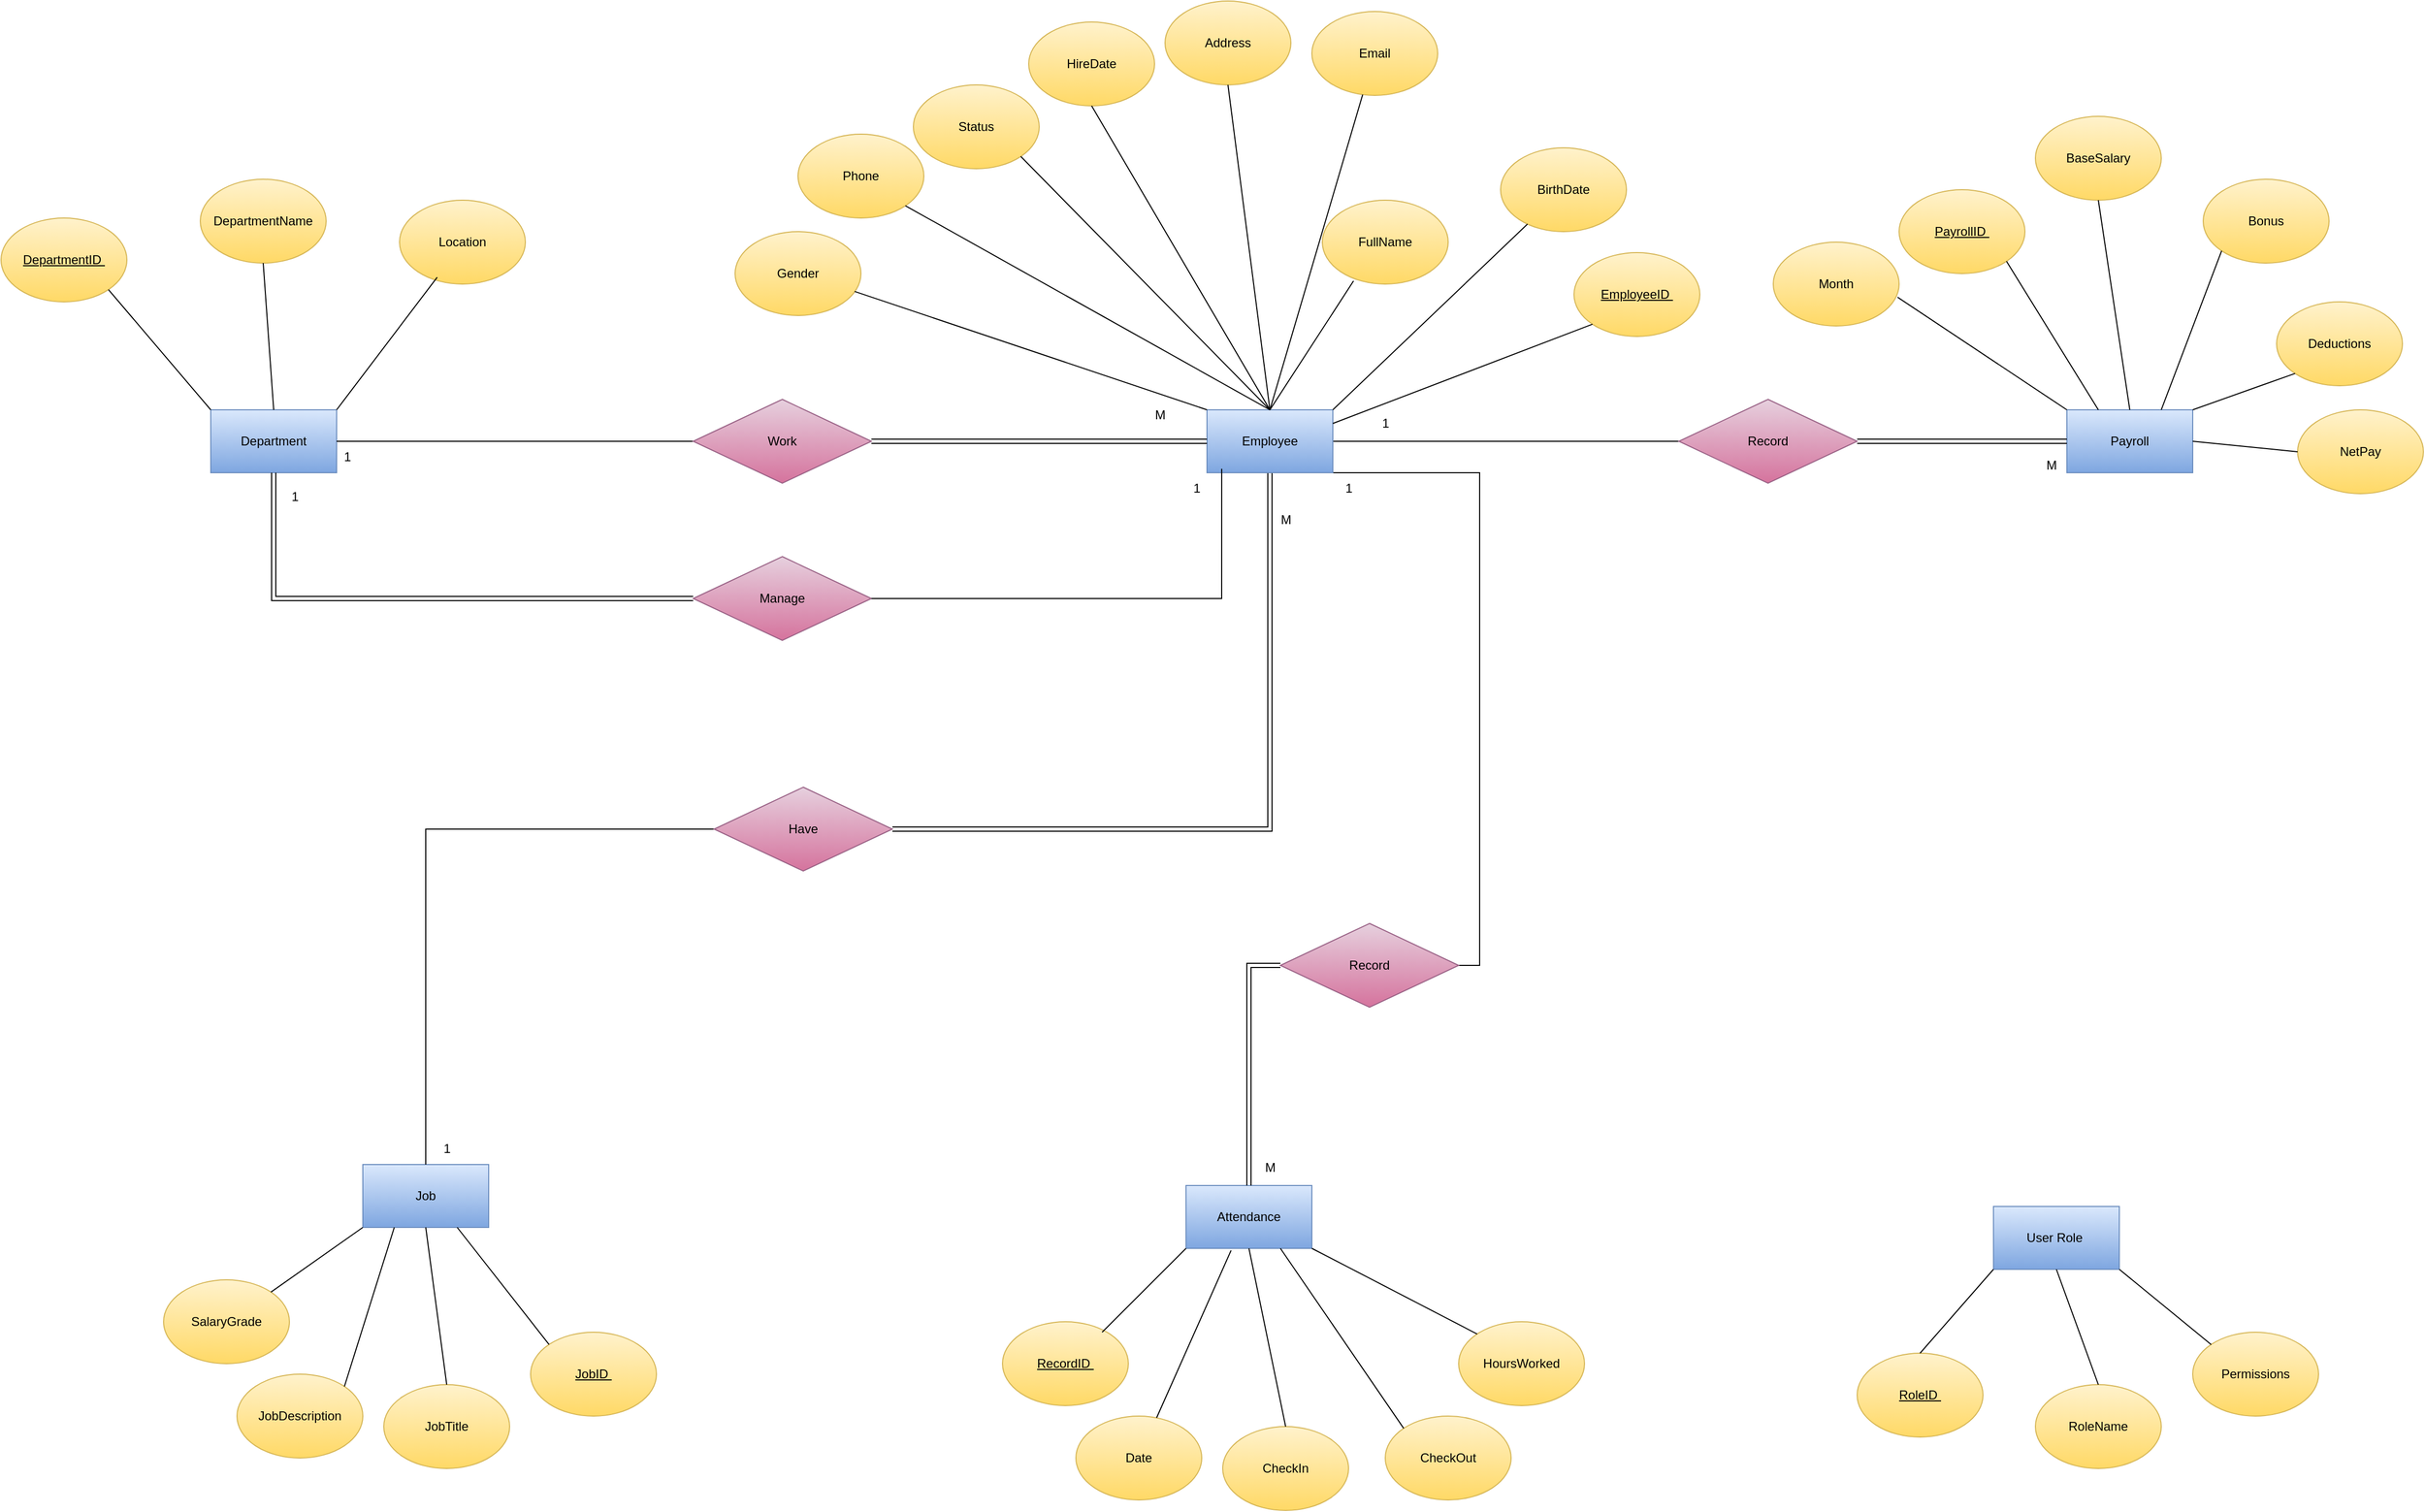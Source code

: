 <mxfile version="27.2.0">
  <diagram name="Page-1" id="N3W_i5L6D-qlNdrxtZVG">
    <mxGraphModel dx="2907" dy="2264" grid="1" gridSize="10" guides="1" tooltips="1" connect="1" arrows="1" fold="1" page="1" pageScale="1" pageWidth="1169" pageHeight="827" math="0" shadow="0">
      <root>
        <mxCell id="0" />
        <mxCell id="1" parent="0" />
        <mxCell id="7IlmooSSiK_K_cPt-GnD-105" style="edgeStyle=orthogonalEdgeStyle;rounded=0;orthogonalLoop=1;jettySize=auto;html=1;exitX=0.5;exitY=1;exitDx=0;exitDy=0;entryX=1;entryY=0.5;entryDx=0;entryDy=0;shape=link;" edge="1" parent="1" source="7IlmooSSiK_K_cPt-GnD-2" target="7IlmooSSiK_K_cPt-GnD-104">
          <mxGeometry relative="1" as="geometry">
            <Array as="points">
              <mxPoint x="1230" y="60" />
            </Array>
          </mxGeometry>
        </mxCell>
        <mxCell id="7IlmooSSiK_K_cPt-GnD-119" style="edgeStyle=orthogonalEdgeStyle;rounded=0;orthogonalLoop=1;jettySize=auto;html=1;exitX=1;exitY=0.5;exitDx=0;exitDy=0;entryX=1;entryY=0.5;entryDx=0;entryDy=0;endArrow=none;endFill=0;" edge="1" parent="1" source="7IlmooSSiK_K_cPt-GnD-2" target="7IlmooSSiK_K_cPt-GnD-118">
          <mxGeometry relative="1" as="geometry">
            <Array as="points">
              <mxPoint x="1290" y="-280" />
              <mxPoint x="1430" y="-280" />
              <mxPoint x="1430" y="190" />
            </Array>
          </mxGeometry>
        </mxCell>
        <mxCell id="7IlmooSSiK_K_cPt-GnD-125" style="edgeStyle=orthogonalEdgeStyle;rounded=0;orthogonalLoop=1;jettySize=auto;html=1;exitX=1;exitY=0.5;exitDx=0;exitDy=0;entryX=0;entryY=0.5;entryDx=0;entryDy=0;endArrow=none;endFill=0;" edge="1" parent="1" source="7IlmooSSiK_K_cPt-GnD-2" target="7IlmooSSiK_K_cPt-GnD-124">
          <mxGeometry relative="1" as="geometry" />
        </mxCell>
        <mxCell id="7IlmooSSiK_K_cPt-GnD-2" value="Employee" style="rounded=0;whiteSpace=wrap;html=1;fillColor=#dae8fc;strokeColor=#6c8ebf;gradientColor=#7ea6e0;" vertex="1" parent="1">
          <mxGeometry x="1170" y="-340" width="120" height="60" as="geometry" />
        </mxCell>
        <mxCell id="7IlmooSSiK_K_cPt-GnD-3" value="Department" style="rounded=0;whiteSpace=wrap;html=1;fillColor=#dae8fc;gradientColor=#7ea6e0;strokeColor=#6c8ebf;" vertex="1" parent="1">
          <mxGeometry x="220" y="-340" width="120" height="60" as="geometry" />
        </mxCell>
        <mxCell id="7IlmooSSiK_K_cPt-GnD-4" value="Payroll" style="rounded=0;whiteSpace=wrap;html=1;fillColor=#dae8fc;gradientColor=#7ea6e0;strokeColor=#6c8ebf;" vertex="1" parent="1">
          <mxGeometry x="1990" y="-340" width="120" height="60" as="geometry" />
        </mxCell>
        <mxCell id="7IlmooSSiK_K_cPt-GnD-8" value="User Role&amp;nbsp;" style="rounded=0;whiteSpace=wrap;html=1;fillColor=#dae8fc;gradientColor=#7ea6e0;strokeColor=#6c8ebf;" vertex="1" parent="1">
          <mxGeometry x="1920" y="420" width="120" height="60" as="geometry" />
        </mxCell>
        <mxCell id="7IlmooSSiK_K_cPt-GnD-9" value="Job" style="rounded=0;whiteSpace=wrap;html=1;fillColor=#dae8fc;gradientColor=#7ea6e0;strokeColor=#6c8ebf;" vertex="1" parent="1">
          <mxGeometry x="365" y="380" width="120" height="60" as="geometry" />
        </mxCell>
        <mxCell id="7IlmooSSiK_K_cPt-GnD-10" value="Attendance" style="rounded=0;whiteSpace=wrap;html=1;fillColor=#dae8fc;gradientColor=#7ea6e0;strokeColor=#6c8ebf;" vertex="1" parent="1">
          <mxGeometry x="1150" y="400" width="120" height="60" as="geometry" />
        </mxCell>
        <mxCell id="7IlmooSSiK_K_cPt-GnD-12" value="&lt;span style=&quot;text-wrap-mode: nowrap;&quot;&gt;Email&lt;/span&gt;" style="ellipse;whiteSpace=wrap;html=1;fillColor=#fff2cc;gradientColor=#ffd966;strokeColor=#d6b656;" vertex="1" parent="1">
          <mxGeometry x="1270" y="-720" width="120" height="80" as="geometry" />
        </mxCell>
        <mxCell id="7IlmooSSiK_K_cPt-GnD-13" value="&lt;span style=&quot;text-wrap-mode: nowrap;&quot;&gt;HireDate&lt;/span&gt;" style="ellipse;whiteSpace=wrap;html=1;fillColor=#fff2cc;gradientColor=#ffd966;strokeColor=#d6b656;" vertex="1" parent="1">
          <mxGeometry x="1000" y="-710" width="120" height="80" as="geometry" />
        </mxCell>
        <mxCell id="7IlmooSSiK_K_cPt-GnD-14" value="&lt;span style=&quot;text-wrap-mode: nowrap;&quot;&gt;BirthDate&lt;/span&gt;" style="ellipse;whiteSpace=wrap;html=1;fillColor=#fff2cc;gradientColor=#ffd966;strokeColor=#d6b656;" vertex="1" parent="1">
          <mxGeometry x="1450" y="-590" width="120" height="80" as="geometry" />
        </mxCell>
        <mxCell id="7IlmooSSiK_K_cPt-GnD-15" value="&lt;span style=&quot;text-wrap-mode: nowrap;&quot;&gt;Address&lt;/span&gt;" style="ellipse;whiteSpace=wrap;html=1;fillColor=#fff2cc;gradientColor=#ffd966;strokeColor=#d6b656;" vertex="1" parent="1">
          <mxGeometry x="1130" y="-730" width="120" height="80" as="geometry" />
        </mxCell>
        <mxCell id="7IlmooSSiK_K_cPt-GnD-17" value="&lt;span style=&quot;text-wrap-mode: nowrap;&quot;&gt;&lt;u&gt;EmployeeID&amp;nbsp;&lt;/u&gt;&lt;/span&gt;" style="ellipse;whiteSpace=wrap;html=1;fillColor=#fff2cc;gradientColor=#ffd966;strokeColor=#d6b656;" vertex="1" parent="1">
          <mxGeometry x="1520" y="-490" width="120" height="80" as="geometry" />
        </mxCell>
        <mxCell id="7IlmooSSiK_K_cPt-GnD-18" value="&lt;span style=&quot;text-wrap-mode: nowrap;&quot;&gt;Phone&lt;/span&gt;" style="ellipse;whiteSpace=wrap;html=1;fillColor=#fff2cc;gradientColor=#ffd966;strokeColor=#d6b656;" vertex="1" parent="1">
          <mxGeometry x="780" y="-603" width="120" height="80" as="geometry" />
        </mxCell>
        <mxCell id="7IlmooSSiK_K_cPt-GnD-19" value="&lt;span style=&quot;text-wrap-mode: nowrap;&quot;&gt;FullName&lt;/span&gt;" style="ellipse;whiteSpace=wrap;html=1;fillColor=#fff2cc;gradientColor=#ffd966;strokeColor=#d6b656;" vertex="1" parent="1">
          <mxGeometry x="1280" y="-540" width="120" height="80" as="geometry" />
        </mxCell>
        <mxCell id="7IlmooSSiK_K_cPt-GnD-20" value="&lt;span style=&quot;text-wrap-mode: nowrap;&quot;&gt;Gender&lt;/span&gt;" style="ellipse;whiteSpace=wrap;html=1;fillColor=#fff2cc;gradientColor=#ffd966;strokeColor=#d6b656;" vertex="1" parent="1">
          <mxGeometry x="720" y="-510" width="120" height="80" as="geometry" />
        </mxCell>
        <mxCell id="7IlmooSSiK_K_cPt-GnD-22" value="&lt;span style=&quot;text-wrap-mode: nowrap;&quot;&gt;Status&lt;/span&gt;" style="ellipse;whiteSpace=wrap;html=1;fillColor=#fff2cc;gradientColor=#ffd966;strokeColor=#d6b656;" vertex="1" parent="1">
          <mxGeometry x="890" y="-650" width="120" height="80" as="geometry" />
        </mxCell>
        <mxCell id="7IlmooSSiK_K_cPt-GnD-24" value="" style="endArrow=none;html=1;rounded=0;entryX=0.248;entryY=0.963;entryDx=0;entryDy=0;exitX=0.5;exitY=0;exitDx=0;exitDy=0;entryPerimeter=0;" edge="1" parent="1" source="7IlmooSSiK_K_cPt-GnD-2" target="7IlmooSSiK_K_cPt-GnD-19">
          <mxGeometry width="50" height="50" relative="1" as="geometry">
            <mxPoint x="1300" y="-260" as="sourcePoint" />
            <mxPoint x="1350" y="-310" as="targetPoint" />
          </mxGeometry>
        </mxCell>
        <mxCell id="7IlmooSSiK_K_cPt-GnD-25" value="" style="endArrow=none;html=1;rounded=0;entryX=0;entryY=1;entryDx=0;entryDy=0;exitX=0.5;exitY=0;exitDx=0;exitDy=0;" edge="1" parent="1" target="7IlmooSSiK_K_cPt-GnD-17">
          <mxGeometry width="50" height="50" relative="1" as="geometry">
            <mxPoint x="1290" y="-327" as="sourcePoint" />
            <mxPoint x="1340" y="-430" as="targetPoint" />
          </mxGeometry>
        </mxCell>
        <mxCell id="7IlmooSSiK_K_cPt-GnD-26" value="" style="endArrow=none;html=1;rounded=0;exitX=1;exitY=0;exitDx=0;exitDy=0;" edge="1" parent="1" source="7IlmooSSiK_K_cPt-GnD-2" target="7IlmooSSiK_K_cPt-GnD-14">
          <mxGeometry width="50" height="50" relative="1" as="geometry">
            <mxPoint x="1300" y="-337" as="sourcePoint" />
            <mxPoint x="1350" y="-440" as="targetPoint" />
          </mxGeometry>
        </mxCell>
        <mxCell id="7IlmooSSiK_K_cPt-GnD-28" value="" style="endArrow=none;html=1;rounded=0;exitX=0.5;exitY=0;exitDx=0;exitDy=0;" edge="1" parent="1" source="7IlmooSSiK_K_cPt-GnD-2" target="7IlmooSSiK_K_cPt-GnD-12">
          <mxGeometry width="50" height="50" relative="1" as="geometry">
            <mxPoint x="1200" y="-340" as="sourcePoint" />
            <mxPoint x="1260" y="-400" as="targetPoint" />
          </mxGeometry>
        </mxCell>
        <mxCell id="7IlmooSSiK_K_cPt-GnD-29" value="" style="endArrow=none;html=1;rounded=0;entryX=0.5;entryY=1;entryDx=0;entryDy=0;exitX=0.5;exitY=0;exitDx=0;exitDy=0;" edge="1" parent="1" source="7IlmooSSiK_K_cPt-GnD-2" target="7IlmooSSiK_K_cPt-GnD-15">
          <mxGeometry width="50" height="50" relative="1" as="geometry">
            <mxPoint x="1230" y="13" as="sourcePoint" />
            <mxPoint x="1280" y="-90" as="targetPoint" />
          </mxGeometry>
        </mxCell>
        <mxCell id="7IlmooSSiK_K_cPt-GnD-30" value="" style="endArrow=none;html=1;rounded=0;entryX=0.5;entryY=1;entryDx=0;entryDy=0;exitX=0.5;exitY=0;exitDx=0;exitDy=0;" edge="1" parent="1" source="7IlmooSSiK_K_cPt-GnD-2" target="7IlmooSSiK_K_cPt-GnD-13">
          <mxGeometry width="50" height="50" relative="1" as="geometry">
            <mxPoint x="1230" y="-350" as="sourcePoint" />
            <mxPoint x="1290" y="-80" as="targetPoint" />
          </mxGeometry>
        </mxCell>
        <mxCell id="7IlmooSSiK_K_cPt-GnD-31" value="" style="endArrow=none;html=1;rounded=0;entryX=0.5;entryY=0;entryDx=0;entryDy=0;exitX=1;exitY=1;exitDx=0;exitDy=0;" edge="1" parent="1" source="7IlmooSSiK_K_cPt-GnD-22" target="7IlmooSSiK_K_cPt-GnD-2">
          <mxGeometry width="50" height="50" relative="1" as="geometry">
            <mxPoint x="1120" y="-147" as="sourcePoint" />
            <mxPoint x="1170" y="-250" as="targetPoint" />
          </mxGeometry>
        </mxCell>
        <mxCell id="7IlmooSSiK_K_cPt-GnD-33" value="" style="endArrow=none;html=1;rounded=0;entryX=0.5;entryY=0;entryDx=0;entryDy=0;exitX=1;exitY=1;exitDx=0;exitDy=0;" edge="1" parent="1" source="7IlmooSSiK_K_cPt-GnD-18" target="7IlmooSSiK_K_cPt-GnD-2">
          <mxGeometry width="50" height="50" relative="1" as="geometry">
            <mxPoint x="1160" y="-97" as="sourcePoint" />
            <mxPoint x="1210" y="-200" as="targetPoint" />
          </mxGeometry>
        </mxCell>
        <mxCell id="7IlmooSSiK_K_cPt-GnD-34" value="" style="endArrow=none;html=1;rounded=0;entryX=0;entryY=0;entryDx=0;entryDy=0;exitX=0.95;exitY=0.713;exitDx=0;exitDy=0;exitPerimeter=0;" edge="1" parent="1" source="7IlmooSSiK_K_cPt-GnD-20" target="7IlmooSSiK_K_cPt-GnD-2">
          <mxGeometry width="50" height="50" relative="1" as="geometry">
            <mxPoint x="1150" y="-17" as="sourcePoint" />
            <mxPoint x="1200" y="-120" as="targetPoint" />
          </mxGeometry>
        </mxCell>
        <mxCell id="7IlmooSSiK_K_cPt-GnD-36" value="&lt;span style=&quot;text-align: left;&quot;&gt;&lt;u&gt;JobID&amp;nbsp;&lt;/u&gt;&lt;/span&gt;" style="ellipse;whiteSpace=wrap;html=1;fillColor=#fff2cc;gradientColor=#ffd966;strokeColor=#d6b656;" vertex="1" parent="1">
          <mxGeometry x="525" y="540" width="120" height="80" as="geometry" />
        </mxCell>
        <mxCell id="7IlmooSSiK_K_cPt-GnD-37" value="&lt;span style=&quot;text-align: left;&quot;&gt;JobTitle&lt;/span&gt;" style="ellipse;whiteSpace=wrap;html=1;fillColor=#fff2cc;gradientColor=#ffd966;strokeColor=#d6b656;" vertex="1" parent="1">
          <mxGeometry x="385" y="590" width="120" height="80" as="geometry" />
        </mxCell>
        <mxCell id="7IlmooSSiK_K_cPt-GnD-38" value="&lt;span style=&quot;text-align: left;&quot;&gt;JobDescription&lt;/span&gt;" style="ellipse;whiteSpace=wrap;html=1;fillColor=#fff2cc;gradientColor=#ffd966;strokeColor=#d6b656;" vertex="1" parent="1">
          <mxGeometry x="245" y="580" width="120" height="80" as="geometry" />
        </mxCell>
        <mxCell id="7IlmooSSiK_K_cPt-GnD-39" value="&lt;span style=&quot;text-align: left;&quot;&gt;SalaryGrade&lt;/span&gt;" style="ellipse;whiteSpace=wrap;html=1;fillColor=#fff2cc;gradientColor=#ffd966;strokeColor=#d6b656;" vertex="1" parent="1">
          <mxGeometry x="175" y="490" width="120" height="80" as="geometry" />
        </mxCell>
        <mxCell id="7IlmooSSiK_K_cPt-GnD-41" value="" style="endArrow=none;html=1;rounded=0;entryX=0.75;entryY=1;entryDx=0;entryDy=0;exitX=0;exitY=0;exitDx=0;exitDy=0;" edge="1" parent="1" source="7IlmooSSiK_K_cPt-GnD-36" target="7IlmooSSiK_K_cPt-GnD-9">
          <mxGeometry width="50" height="50" relative="1" as="geometry">
            <mxPoint x="685" y="550" as="sourcePoint" />
            <mxPoint x="735" y="500" as="targetPoint" />
          </mxGeometry>
        </mxCell>
        <mxCell id="7IlmooSSiK_K_cPt-GnD-43" value="" style="endArrow=none;html=1;rounded=0;exitX=0.5;exitY=0;exitDx=0;exitDy=0;entryX=0.5;entryY=1;entryDx=0;entryDy=0;" edge="1" parent="1" source="7IlmooSSiK_K_cPt-GnD-37" target="7IlmooSSiK_K_cPt-GnD-9">
          <mxGeometry width="50" height="50" relative="1" as="geometry">
            <mxPoint x="435" y="580" as="sourcePoint" />
            <mxPoint x="485" y="530" as="targetPoint" />
          </mxGeometry>
        </mxCell>
        <mxCell id="7IlmooSSiK_K_cPt-GnD-44" value="" style="endArrow=none;html=1;rounded=0;entryX=0.25;entryY=1;entryDx=0;entryDy=0;exitX=1;exitY=0;exitDx=0;exitDy=0;" edge="1" parent="1" source="7IlmooSSiK_K_cPt-GnD-38" target="7IlmooSSiK_K_cPt-GnD-9">
          <mxGeometry width="50" height="50" relative="1" as="geometry">
            <mxPoint x="365" y="540" as="sourcePoint" />
            <mxPoint x="415" y="490" as="targetPoint" />
          </mxGeometry>
        </mxCell>
        <mxCell id="7IlmooSSiK_K_cPt-GnD-45" value="" style="endArrow=none;html=1;rounded=0;entryX=0;entryY=1;entryDx=0;entryDy=0;exitX=1;exitY=0;exitDx=0;exitDy=0;" edge="1" parent="1" source="7IlmooSSiK_K_cPt-GnD-39" target="7IlmooSSiK_K_cPt-GnD-9">
          <mxGeometry width="50" height="50" relative="1" as="geometry">
            <mxPoint x="265" y="450" as="sourcePoint" />
            <mxPoint x="315" y="400" as="targetPoint" />
          </mxGeometry>
        </mxCell>
        <mxCell id="7IlmooSSiK_K_cPt-GnD-48" value="&lt;span style=&quot;text-align: left;&quot;&gt;Location&lt;/span&gt;" style="ellipse;whiteSpace=wrap;html=1;fillColor=#fff2cc;gradientColor=#ffd966;strokeColor=#d6b656;" vertex="1" parent="1">
          <mxGeometry x="400" y="-540" width="120" height="80" as="geometry" />
        </mxCell>
        <mxCell id="7IlmooSSiK_K_cPt-GnD-49" value="&lt;span style=&quot;text-align: left;&quot;&gt;DepartmentName&lt;/span&gt;" style="ellipse;whiteSpace=wrap;html=1;fillColor=#fff2cc;gradientColor=#ffd966;strokeColor=#d6b656;" vertex="1" parent="1">
          <mxGeometry x="210" y="-560" width="120" height="80" as="geometry" />
        </mxCell>
        <mxCell id="7IlmooSSiK_K_cPt-GnD-50" value="&lt;span style=&quot;text-align: left;&quot;&gt;&lt;u&gt;DepartmentID&amp;nbsp;&lt;/u&gt;&lt;/span&gt;" style="ellipse;whiteSpace=wrap;html=1;fillColor=#fff2cc;gradientColor=#ffd966;strokeColor=#d6b656;" vertex="1" parent="1">
          <mxGeometry x="20" y="-523" width="120" height="80" as="geometry" />
        </mxCell>
        <mxCell id="7IlmooSSiK_K_cPt-GnD-51" value="" style="endArrow=none;html=1;rounded=0;entryX=0.299;entryY=0.919;entryDx=0;entryDy=0;entryPerimeter=0;exitX=1;exitY=0;exitDx=0;exitDy=0;" edge="1" parent="1" source="7IlmooSSiK_K_cPt-GnD-3" target="7IlmooSSiK_K_cPt-GnD-48">
          <mxGeometry width="50" height="50" relative="1" as="geometry">
            <mxPoint x="410" y="-310" as="sourcePoint" />
            <mxPoint x="460" y="-360" as="targetPoint" />
          </mxGeometry>
        </mxCell>
        <mxCell id="7IlmooSSiK_K_cPt-GnD-52" value="" style="endArrow=none;html=1;rounded=0;entryX=1;entryY=1;entryDx=0;entryDy=0;exitX=0;exitY=0;exitDx=0;exitDy=0;" edge="1" parent="1" source="7IlmooSSiK_K_cPt-GnD-3" target="7IlmooSSiK_K_cPt-GnD-50">
          <mxGeometry width="50" height="50" relative="1" as="geometry">
            <mxPoint x="240" y="-350" as="sourcePoint" />
            <mxPoint x="290" y="-400" as="targetPoint" />
          </mxGeometry>
        </mxCell>
        <mxCell id="7IlmooSSiK_K_cPt-GnD-53" value="" style="endArrow=none;html=1;rounded=0;entryX=0.5;entryY=1;entryDx=0;entryDy=0;exitX=0.5;exitY=0;exitDx=0;exitDy=0;" edge="1" parent="1" source="7IlmooSSiK_K_cPt-GnD-3" target="7IlmooSSiK_K_cPt-GnD-49">
          <mxGeometry width="50" height="50" relative="1" as="geometry">
            <mxPoint x="290" y="-350" as="sourcePoint" />
            <mxPoint x="340" y="-400" as="targetPoint" />
          </mxGeometry>
        </mxCell>
        <mxCell id="7IlmooSSiK_K_cPt-GnD-57" value="&lt;span style=&quot;text-align: left;&quot;&gt;CheckIn&lt;/span&gt;" style="ellipse;whiteSpace=wrap;html=1;fillColor=#fff2cc;gradientColor=#ffd966;strokeColor=#d6b656;" vertex="1" parent="1">
          <mxGeometry x="1185" y="630" width="120" height="80" as="geometry" />
        </mxCell>
        <mxCell id="7IlmooSSiK_K_cPt-GnD-58" value="&lt;span style=&quot;text-align: left;&quot;&gt;Date&lt;/span&gt;" style="ellipse;whiteSpace=wrap;html=1;fillColor=#fff2cc;gradientColor=#ffd966;strokeColor=#d6b656;" vertex="1" parent="1">
          <mxGeometry x="1045" y="620" width="120" height="80" as="geometry" />
        </mxCell>
        <mxCell id="7IlmooSSiK_K_cPt-GnD-59" value="&lt;span style=&quot;text-align: left;&quot;&gt;&lt;u&gt;RecordID&amp;nbsp;&lt;/u&gt;&lt;/span&gt;" style="ellipse;whiteSpace=wrap;html=1;fillColor=#fff2cc;gradientColor=#ffd966;strokeColor=#d6b656;" vertex="1" parent="1">
          <mxGeometry x="975" y="530" width="120" height="80" as="geometry" />
        </mxCell>
        <mxCell id="7IlmooSSiK_K_cPt-GnD-60" value="&lt;span style=&quot;text-align: left;&quot;&gt;HoursWorked&lt;/span&gt;" style="ellipse;whiteSpace=wrap;html=1;fillColor=#fff2cc;gradientColor=#ffd966;strokeColor=#d6b656;" vertex="1" parent="1">
          <mxGeometry x="1410" y="530" width="120" height="80" as="geometry" />
        </mxCell>
        <mxCell id="7IlmooSSiK_K_cPt-GnD-61" value="" style="endArrow=none;html=1;rounded=0;entryX=0;entryY=1;entryDx=0;entryDy=0;" edge="1" parent="1" target="7IlmooSSiK_K_cPt-GnD-10">
          <mxGeometry width="50" height="50" relative="1" as="geometry">
            <mxPoint x="1070" y="540" as="sourcePoint" />
            <mxPoint x="1120" y="490" as="targetPoint" />
          </mxGeometry>
        </mxCell>
        <mxCell id="7IlmooSSiK_K_cPt-GnD-62" value="" style="endArrow=none;html=1;rounded=0;entryX=0.358;entryY=1.033;entryDx=0;entryDy=0;entryPerimeter=0;" edge="1" parent="1" source="7IlmooSSiK_K_cPt-GnD-58" target="7IlmooSSiK_K_cPt-GnD-10">
          <mxGeometry width="50" height="50" relative="1" as="geometry">
            <mxPoint x="1160" y="650" as="sourcePoint" />
            <mxPoint x="1240" y="570" as="targetPoint" />
          </mxGeometry>
        </mxCell>
        <mxCell id="7IlmooSSiK_K_cPt-GnD-63" value="" style="endArrow=none;html=1;rounded=0;entryX=0.5;entryY=1;entryDx=0;entryDy=0;exitX=0.5;exitY=0;exitDx=0;exitDy=0;" edge="1" parent="1" source="7IlmooSSiK_K_cPt-GnD-57" target="7IlmooSSiK_K_cPt-GnD-10">
          <mxGeometry width="50" height="50" relative="1" as="geometry">
            <mxPoint x="1220" y="600" as="sourcePoint" />
            <mxPoint x="1300" y="520" as="targetPoint" />
          </mxGeometry>
        </mxCell>
        <mxCell id="7IlmooSSiK_K_cPt-GnD-64" value="" style="endArrow=none;html=1;rounded=0;entryX=1;entryY=1;entryDx=0;entryDy=0;exitX=0;exitY=0;exitDx=0;exitDy=0;" edge="1" parent="1" source="7IlmooSSiK_K_cPt-GnD-60" target="7IlmooSSiK_K_cPt-GnD-10">
          <mxGeometry width="50" height="50" relative="1" as="geometry">
            <mxPoint x="1270" y="630" as="sourcePoint" />
            <mxPoint x="1350" y="550" as="targetPoint" />
          </mxGeometry>
        </mxCell>
        <mxCell id="7IlmooSSiK_K_cPt-GnD-72" value="&lt;span style=&quot;text-align: left;&quot;&gt;NetPay&lt;/span&gt;" style="ellipse;whiteSpace=wrap;html=1;fillColor=#fff2cc;gradientColor=#ffd966;strokeColor=#d6b656;" vertex="1" parent="1">
          <mxGeometry x="2210" y="-340" width="120" height="80" as="geometry" />
        </mxCell>
        <mxCell id="7IlmooSSiK_K_cPt-GnD-73" value="&lt;span style=&quot;text-align: left;&quot;&gt;Bonus&lt;/span&gt;" style="ellipse;whiteSpace=wrap;html=1;fillColor=#fff2cc;gradientColor=#ffd966;strokeColor=#d6b656;" vertex="1" parent="1">
          <mxGeometry x="2120" y="-560" width="120" height="80" as="geometry" />
        </mxCell>
        <mxCell id="7IlmooSSiK_K_cPt-GnD-74" value="&lt;span style=&quot;text-align: left;&quot;&gt;Month&lt;/span&gt;" style="ellipse;whiteSpace=wrap;html=1;fillColor=#fff2cc;gradientColor=#ffd966;strokeColor=#d6b656;" vertex="1" parent="1">
          <mxGeometry x="1710" y="-500" width="120" height="80" as="geometry" />
        </mxCell>
        <mxCell id="7IlmooSSiK_K_cPt-GnD-75" value="&lt;span style=&quot;text-align: left;&quot;&gt;Deductions&lt;/span&gt;" style="ellipse;whiteSpace=wrap;html=1;fillColor=#fff2cc;gradientColor=#ffd966;strokeColor=#d6b656;" vertex="1" parent="1">
          <mxGeometry x="2190" y="-443" width="120" height="80" as="geometry" />
        </mxCell>
        <mxCell id="7IlmooSSiK_K_cPt-GnD-76" value="&lt;span style=&quot;text-align: left;&quot;&gt;BaseSalary&lt;/span&gt;" style="ellipse;whiteSpace=wrap;html=1;fillColor=#fff2cc;gradientColor=#ffd966;strokeColor=#d6b656;" vertex="1" parent="1">
          <mxGeometry x="1960" y="-620" width="120" height="80" as="geometry" />
        </mxCell>
        <mxCell id="7IlmooSSiK_K_cPt-GnD-77" value="&lt;span style=&quot;text-align: left;&quot;&gt;&lt;u&gt;PayrollID&amp;nbsp;&lt;/u&gt;&lt;/span&gt;" style="ellipse;whiteSpace=wrap;html=1;fillColor=#fff2cc;gradientColor=#ffd966;strokeColor=#d6b656;" vertex="1" parent="1">
          <mxGeometry x="1830" y="-550" width="120" height="80" as="geometry" />
        </mxCell>
        <mxCell id="7IlmooSSiK_K_cPt-GnD-79" value="&lt;span style=&quot;text-align: left;&quot;&gt;Permissions&lt;/span&gt;" style="ellipse;whiteSpace=wrap;html=1;fillColor=#fff2cc;gradientColor=#ffd966;strokeColor=#d6b656;" vertex="1" parent="1">
          <mxGeometry x="2110" y="540" width="120" height="80" as="geometry" />
        </mxCell>
        <mxCell id="7IlmooSSiK_K_cPt-GnD-80" value="&lt;span style=&quot;text-align: left;&quot;&gt;RoleName&lt;/span&gt;" style="ellipse;whiteSpace=wrap;html=1;fillColor=#fff2cc;gradientColor=#ffd966;strokeColor=#d6b656;" vertex="1" parent="1">
          <mxGeometry x="1960" y="590" width="120" height="80" as="geometry" />
        </mxCell>
        <mxCell id="7IlmooSSiK_K_cPt-GnD-81" value="&lt;span style=&quot;text-align: left;&quot;&gt;&lt;u&gt;RoleID&amp;nbsp;&lt;/u&gt;&lt;/span&gt;" style="ellipse;whiteSpace=wrap;html=1;fillColor=#fff2cc;gradientColor=#ffd966;strokeColor=#d6b656;" vertex="1" parent="1">
          <mxGeometry x="1790" y="560" width="120" height="80" as="geometry" />
        </mxCell>
        <mxCell id="7IlmooSSiK_K_cPt-GnD-83" value="" style="endArrow=none;html=1;rounded=0;entryX=0;entryY=1;entryDx=0;entryDy=0;exitX=0.5;exitY=0;exitDx=0;exitDy=0;" edge="1" parent="1" source="7IlmooSSiK_K_cPt-GnD-81" target="7IlmooSSiK_K_cPt-GnD-8">
          <mxGeometry width="50" height="50" relative="1" as="geometry">
            <mxPoint x="1830" y="540" as="sourcePoint" />
            <mxPoint x="1880" y="490" as="targetPoint" />
          </mxGeometry>
        </mxCell>
        <mxCell id="7IlmooSSiK_K_cPt-GnD-84" value="" style="endArrow=none;html=1;rounded=0;entryX=0.5;entryY=1;entryDx=0;entryDy=0;exitX=0.5;exitY=0;exitDx=0;exitDy=0;" edge="1" parent="1" source="7IlmooSSiK_K_cPt-GnD-80" target="7IlmooSSiK_K_cPt-GnD-8">
          <mxGeometry width="50" height="50" relative="1" as="geometry">
            <mxPoint x="2010" y="590" as="sourcePoint" />
            <mxPoint x="2060" y="540" as="targetPoint" />
          </mxGeometry>
        </mxCell>
        <mxCell id="7IlmooSSiK_K_cPt-GnD-85" value="" style="endArrow=none;html=1;rounded=0;entryX=1;entryY=1;entryDx=0;entryDy=0;exitX=0;exitY=0;exitDx=0;exitDy=0;" edge="1" parent="1" source="7IlmooSSiK_K_cPt-GnD-79" target="7IlmooSSiK_K_cPt-GnD-8">
          <mxGeometry width="50" height="50" relative="1" as="geometry">
            <mxPoint x="2150" y="530" as="sourcePoint" />
            <mxPoint x="2200" y="480" as="targetPoint" />
          </mxGeometry>
        </mxCell>
        <mxCell id="7IlmooSSiK_K_cPt-GnD-86" value="" style="endArrow=none;html=1;rounded=0;exitX=0.75;exitY=0;exitDx=0;exitDy=0;entryX=0;entryY=1;entryDx=0;entryDy=0;" edge="1" parent="1" source="7IlmooSSiK_K_cPt-GnD-4" target="7IlmooSSiK_K_cPt-GnD-73">
          <mxGeometry width="50" height="50" relative="1" as="geometry">
            <mxPoint x="2100" y="-430" as="sourcePoint" />
            <mxPoint x="2160" y="-470" as="targetPoint" />
          </mxGeometry>
        </mxCell>
        <mxCell id="7IlmooSSiK_K_cPt-GnD-87" value="" style="endArrow=none;html=1;rounded=0;entryX=0.5;entryY=1;entryDx=0;entryDy=0;exitX=0.5;exitY=0;exitDx=0;exitDy=0;" edge="1" parent="1" source="7IlmooSSiK_K_cPt-GnD-4" target="7IlmooSSiK_K_cPt-GnD-76">
          <mxGeometry width="50" height="50" relative="1" as="geometry">
            <mxPoint x="1980" y="-460" as="sourcePoint" />
            <mxPoint x="2030" y="-510" as="targetPoint" />
          </mxGeometry>
        </mxCell>
        <mxCell id="7IlmooSSiK_K_cPt-GnD-88" value="" style="endArrow=none;html=1;rounded=0;entryX=1;entryY=1;entryDx=0;entryDy=0;exitX=0.25;exitY=0;exitDx=0;exitDy=0;" edge="1" parent="1" source="7IlmooSSiK_K_cPt-GnD-4" target="7IlmooSSiK_K_cPt-GnD-77">
          <mxGeometry width="50" height="50" relative="1" as="geometry">
            <mxPoint x="1970" y="-330" as="sourcePoint" />
            <mxPoint x="2020" y="-380" as="targetPoint" />
          </mxGeometry>
        </mxCell>
        <mxCell id="7IlmooSSiK_K_cPt-GnD-89" value="" style="endArrow=none;html=1;rounded=0;entryX=0;entryY=1;entryDx=0;entryDy=0;exitX=1;exitY=0;exitDx=0;exitDy=0;" edge="1" parent="1" source="7IlmooSSiK_K_cPt-GnD-4" target="7IlmooSSiK_K_cPt-GnD-75">
          <mxGeometry width="50" height="50" relative="1" as="geometry">
            <mxPoint x="2150" y="-300" as="sourcePoint" />
            <mxPoint x="2200" y="-350" as="targetPoint" />
          </mxGeometry>
        </mxCell>
        <mxCell id="7IlmooSSiK_K_cPt-GnD-90" value="" style="endArrow=none;html=1;rounded=0;entryX=0;entryY=0.5;entryDx=0;entryDy=0;exitX=1;exitY=0.5;exitDx=0;exitDy=0;" edge="1" parent="1" source="7IlmooSSiK_K_cPt-GnD-4" target="7IlmooSSiK_K_cPt-GnD-72">
          <mxGeometry width="50" height="50" relative="1" as="geometry">
            <mxPoint x="2160" y="-230" as="sourcePoint" />
            <mxPoint x="2210" y="-280" as="targetPoint" />
          </mxGeometry>
        </mxCell>
        <mxCell id="7IlmooSSiK_K_cPt-GnD-91" value="" style="endArrow=none;html=1;rounded=0;entryX=0;entryY=0;entryDx=0;entryDy=0;exitX=0.988;exitY=0.657;exitDx=0;exitDy=0;exitPerimeter=0;" edge="1" parent="1" source="7IlmooSSiK_K_cPt-GnD-74" target="7IlmooSSiK_K_cPt-GnD-4">
          <mxGeometry width="50" height="50" relative="1" as="geometry">
            <mxPoint x="1920" y="-200" as="sourcePoint" />
            <mxPoint x="1970" y="-250" as="targetPoint" />
          </mxGeometry>
        </mxCell>
        <mxCell id="7IlmooSSiK_K_cPt-GnD-92" value="&lt;span style=&quot;text-align: left;&quot;&gt;CheckOut&lt;/span&gt;" style="ellipse;whiteSpace=wrap;html=1;fillColor=#fff2cc;gradientColor=#ffd966;strokeColor=#d6b656;" vertex="1" parent="1">
          <mxGeometry x="1340" y="620" width="120" height="80" as="geometry" />
        </mxCell>
        <mxCell id="7IlmooSSiK_K_cPt-GnD-94" value="" style="endArrow=none;html=1;rounded=0;entryX=0.75;entryY=1;entryDx=0;entryDy=0;exitX=0;exitY=0;exitDx=0;exitDy=0;" edge="1" parent="1" source="7IlmooSSiK_K_cPt-GnD-92" target="7IlmooSSiK_K_cPt-GnD-10">
          <mxGeometry width="50" height="50" relative="1" as="geometry">
            <mxPoint x="1280" y="555" as="sourcePoint" />
            <mxPoint x="1330" y="505" as="targetPoint" />
          </mxGeometry>
        </mxCell>
        <mxCell id="7IlmooSSiK_K_cPt-GnD-100" style="edgeStyle=orthogonalEdgeStyle;rounded=0;orthogonalLoop=1;jettySize=auto;html=1;entryX=0;entryY=0.5;entryDx=0;entryDy=0;endArrow=none;endFill=0;shape=link;" edge="1" parent="1" source="7IlmooSSiK_K_cPt-GnD-95" target="7IlmooSSiK_K_cPt-GnD-2">
          <mxGeometry relative="1" as="geometry" />
        </mxCell>
        <mxCell id="7IlmooSSiK_K_cPt-GnD-101" style="edgeStyle=orthogonalEdgeStyle;rounded=0;orthogonalLoop=1;jettySize=auto;html=1;entryX=1;entryY=0.5;entryDx=0;entryDy=0;endArrow=none;endFill=0;" edge="1" parent="1" source="7IlmooSSiK_K_cPt-GnD-95" target="7IlmooSSiK_K_cPt-GnD-3">
          <mxGeometry relative="1" as="geometry" />
        </mxCell>
        <mxCell id="7IlmooSSiK_K_cPt-GnD-95" value="Work" style="rhombus;whiteSpace=wrap;html=1;fillColor=#e6d0de;gradientColor=#d5739d;strokeColor=#996185;" vertex="1" parent="1">
          <mxGeometry x="680" y="-350" width="170" height="80" as="geometry" />
        </mxCell>
        <mxCell id="7IlmooSSiK_K_cPt-GnD-102" value="1" style="text;html=1;align=center;verticalAlign=middle;resizable=0;points=[];autosize=1;strokeColor=none;fillColor=none;" vertex="1" parent="1">
          <mxGeometry x="335" y="-310" width="30" height="30" as="geometry" />
        </mxCell>
        <mxCell id="7IlmooSSiK_K_cPt-GnD-103" value="M" style="text;html=1;align=center;verticalAlign=middle;resizable=0;points=[];autosize=1;strokeColor=none;fillColor=none;" vertex="1" parent="1">
          <mxGeometry x="1110" y="-350" width="30" height="30" as="geometry" />
        </mxCell>
        <mxCell id="7IlmooSSiK_K_cPt-GnD-106" style="edgeStyle=orthogonalEdgeStyle;rounded=0;orthogonalLoop=1;jettySize=auto;html=1;exitX=0;exitY=0.5;exitDx=0;exitDy=0;entryX=0.5;entryY=0;entryDx=0;entryDy=0;endArrow=none;endFill=0;" edge="1" parent="1" source="7IlmooSSiK_K_cPt-GnD-104" target="7IlmooSSiK_K_cPt-GnD-9">
          <mxGeometry relative="1" as="geometry" />
        </mxCell>
        <mxCell id="7IlmooSSiK_K_cPt-GnD-104" value="Have" style="rhombus;whiteSpace=wrap;html=1;fillColor=#e6d0de;gradientColor=#d5739d;strokeColor=#996185;" vertex="1" parent="1">
          <mxGeometry x="700" y="20" width="170" height="80" as="geometry" />
        </mxCell>
        <mxCell id="7IlmooSSiK_K_cPt-GnD-107" value="1" style="text;html=1;align=center;verticalAlign=middle;resizable=0;points=[];autosize=1;strokeColor=none;fillColor=none;" vertex="1" parent="1">
          <mxGeometry x="430" y="350" width="30" height="30" as="geometry" />
        </mxCell>
        <mxCell id="7IlmooSSiK_K_cPt-GnD-109" value="M" style="text;html=1;align=center;verticalAlign=middle;resizable=0;points=[];autosize=1;strokeColor=none;fillColor=none;" vertex="1" parent="1">
          <mxGeometry x="1230" y="-250" width="30" height="30" as="geometry" />
        </mxCell>
        <mxCell id="7IlmooSSiK_K_cPt-GnD-112" style="edgeStyle=orthogonalEdgeStyle;rounded=0;orthogonalLoop=1;jettySize=auto;html=1;exitX=0;exitY=0.5;exitDx=0;exitDy=0;entryX=0.5;entryY=1;entryDx=0;entryDy=0;shape=link;" edge="1" parent="1" source="7IlmooSSiK_K_cPt-GnD-110" target="7IlmooSSiK_K_cPt-GnD-3">
          <mxGeometry relative="1" as="geometry" />
        </mxCell>
        <mxCell id="7IlmooSSiK_K_cPt-GnD-110" value="Manage" style="rhombus;whiteSpace=wrap;html=1;fillColor=#e6d0de;gradientColor=#d5739d;strokeColor=#996185;" vertex="1" parent="1">
          <mxGeometry x="680" y="-200" width="170" height="80" as="geometry" />
        </mxCell>
        <mxCell id="7IlmooSSiK_K_cPt-GnD-111" style="edgeStyle=orthogonalEdgeStyle;rounded=0;orthogonalLoop=1;jettySize=auto;html=1;exitX=1;exitY=0.5;exitDx=0;exitDy=0;entryX=0.117;entryY=0.938;entryDx=0;entryDy=0;entryPerimeter=0;endArrow=none;endFill=0;" edge="1" parent="1" source="7IlmooSSiK_K_cPt-GnD-110" target="7IlmooSSiK_K_cPt-GnD-2">
          <mxGeometry relative="1" as="geometry" />
        </mxCell>
        <mxCell id="7IlmooSSiK_K_cPt-GnD-113" value="1" style="text;html=1;align=center;verticalAlign=middle;resizable=0;points=[];autosize=1;strokeColor=none;fillColor=none;" vertex="1" parent="1">
          <mxGeometry x="1145" y="-280" width="30" height="30" as="geometry" />
        </mxCell>
        <mxCell id="7IlmooSSiK_K_cPt-GnD-114" value="1" style="text;html=1;align=center;verticalAlign=middle;resizable=0;points=[];autosize=1;strokeColor=none;fillColor=none;" vertex="1" parent="1">
          <mxGeometry x="285" y="-272" width="30" height="30" as="geometry" />
        </mxCell>
        <mxCell id="7IlmooSSiK_K_cPt-GnD-120" style="edgeStyle=orthogonalEdgeStyle;rounded=0;orthogonalLoop=1;jettySize=auto;html=1;exitX=0;exitY=0.5;exitDx=0;exitDy=0;entryX=0.5;entryY=0;entryDx=0;entryDy=0;shape=link;" edge="1" parent="1" source="7IlmooSSiK_K_cPt-GnD-118" target="7IlmooSSiK_K_cPt-GnD-10">
          <mxGeometry relative="1" as="geometry" />
        </mxCell>
        <mxCell id="7IlmooSSiK_K_cPt-GnD-118" value="Record" style="rhombus;whiteSpace=wrap;html=1;fillColor=#e6d0de;gradientColor=#d5739d;strokeColor=#996185;" vertex="1" parent="1">
          <mxGeometry x="1240" y="150" width="170" height="80" as="geometry" />
        </mxCell>
        <mxCell id="7IlmooSSiK_K_cPt-GnD-122" value="M" style="text;html=1;align=center;verticalAlign=middle;resizable=0;points=[];autosize=1;strokeColor=none;fillColor=none;" vertex="1" parent="1">
          <mxGeometry x="1215" y="368" width="30" height="30" as="geometry" />
        </mxCell>
        <mxCell id="7IlmooSSiK_K_cPt-GnD-123" value="1" style="text;html=1;align=center;verticalAlign=middle;resizable=0;points=[];autosize=1;strokeColor=none;fillColor=none;" vertex="1" parent="1">
          <mxGeometry x="1290" y="-280" width="30" height="30" as="geometry" />
        </mxCell>
        <mxCell id="7IlmooSSiK_K_cPt-GnD-126" style="edgeStyle=orthogonalEdgeStyle;rounded=0;orthogonalLoop=1;jettySize=auto;html=1;entryX=0;entryY=0.5;entryDx=0;entryDy=0;shape=link;" edge="1" parent="1" source="7IlmooSSiK_K_cPt-GnD-124" target="7IlmooSSiK_K_cPt-GnD-4">
          <mxGeometry relative="1" as="geometry" />
        </mxCell>
        <mxCell id="7IlmooSSiK_K_cPt-GnD-124" value="Record" style="rhombus;whiteSpace=wrap;html=1;fillColor=#e6d0de;gradientColor=#d5739d;strokeColor=#996185;" vertex="1" parent="1">
          <mxGeometry x="1620" y="-350" width="170" height="80" as="geometry" />
        </mxCell>
        <mxCell id="7IlmooSSiK_K_cPt-GnD-127" value="M" style="text;html=1;align=center;verticalAlign=middle;resizable=0;points=[];autosize=1;strokeColor=none;fillColor=none;" vertex="1" parent="1">
          <mxGeometry x="1960" y="-302" width="30" height="30" as="geometry" />
        </mxCell>
        <mxCell id="7IlmooSSiK_K_cPt-GnD-131" value="1" style="text;html=1;align=center;verticalAlign=middle;resizable=0;points=[];autosize=1;strokeColor=none;fillColor=none;" vertex="1" parent="1">
          <mxGeometry x="1325" y="-342" width="30" height="30" as="geometry" />
        </mxCell>
      </root>
    </mxGraphModel>
  </diagram>
</mxfile>
